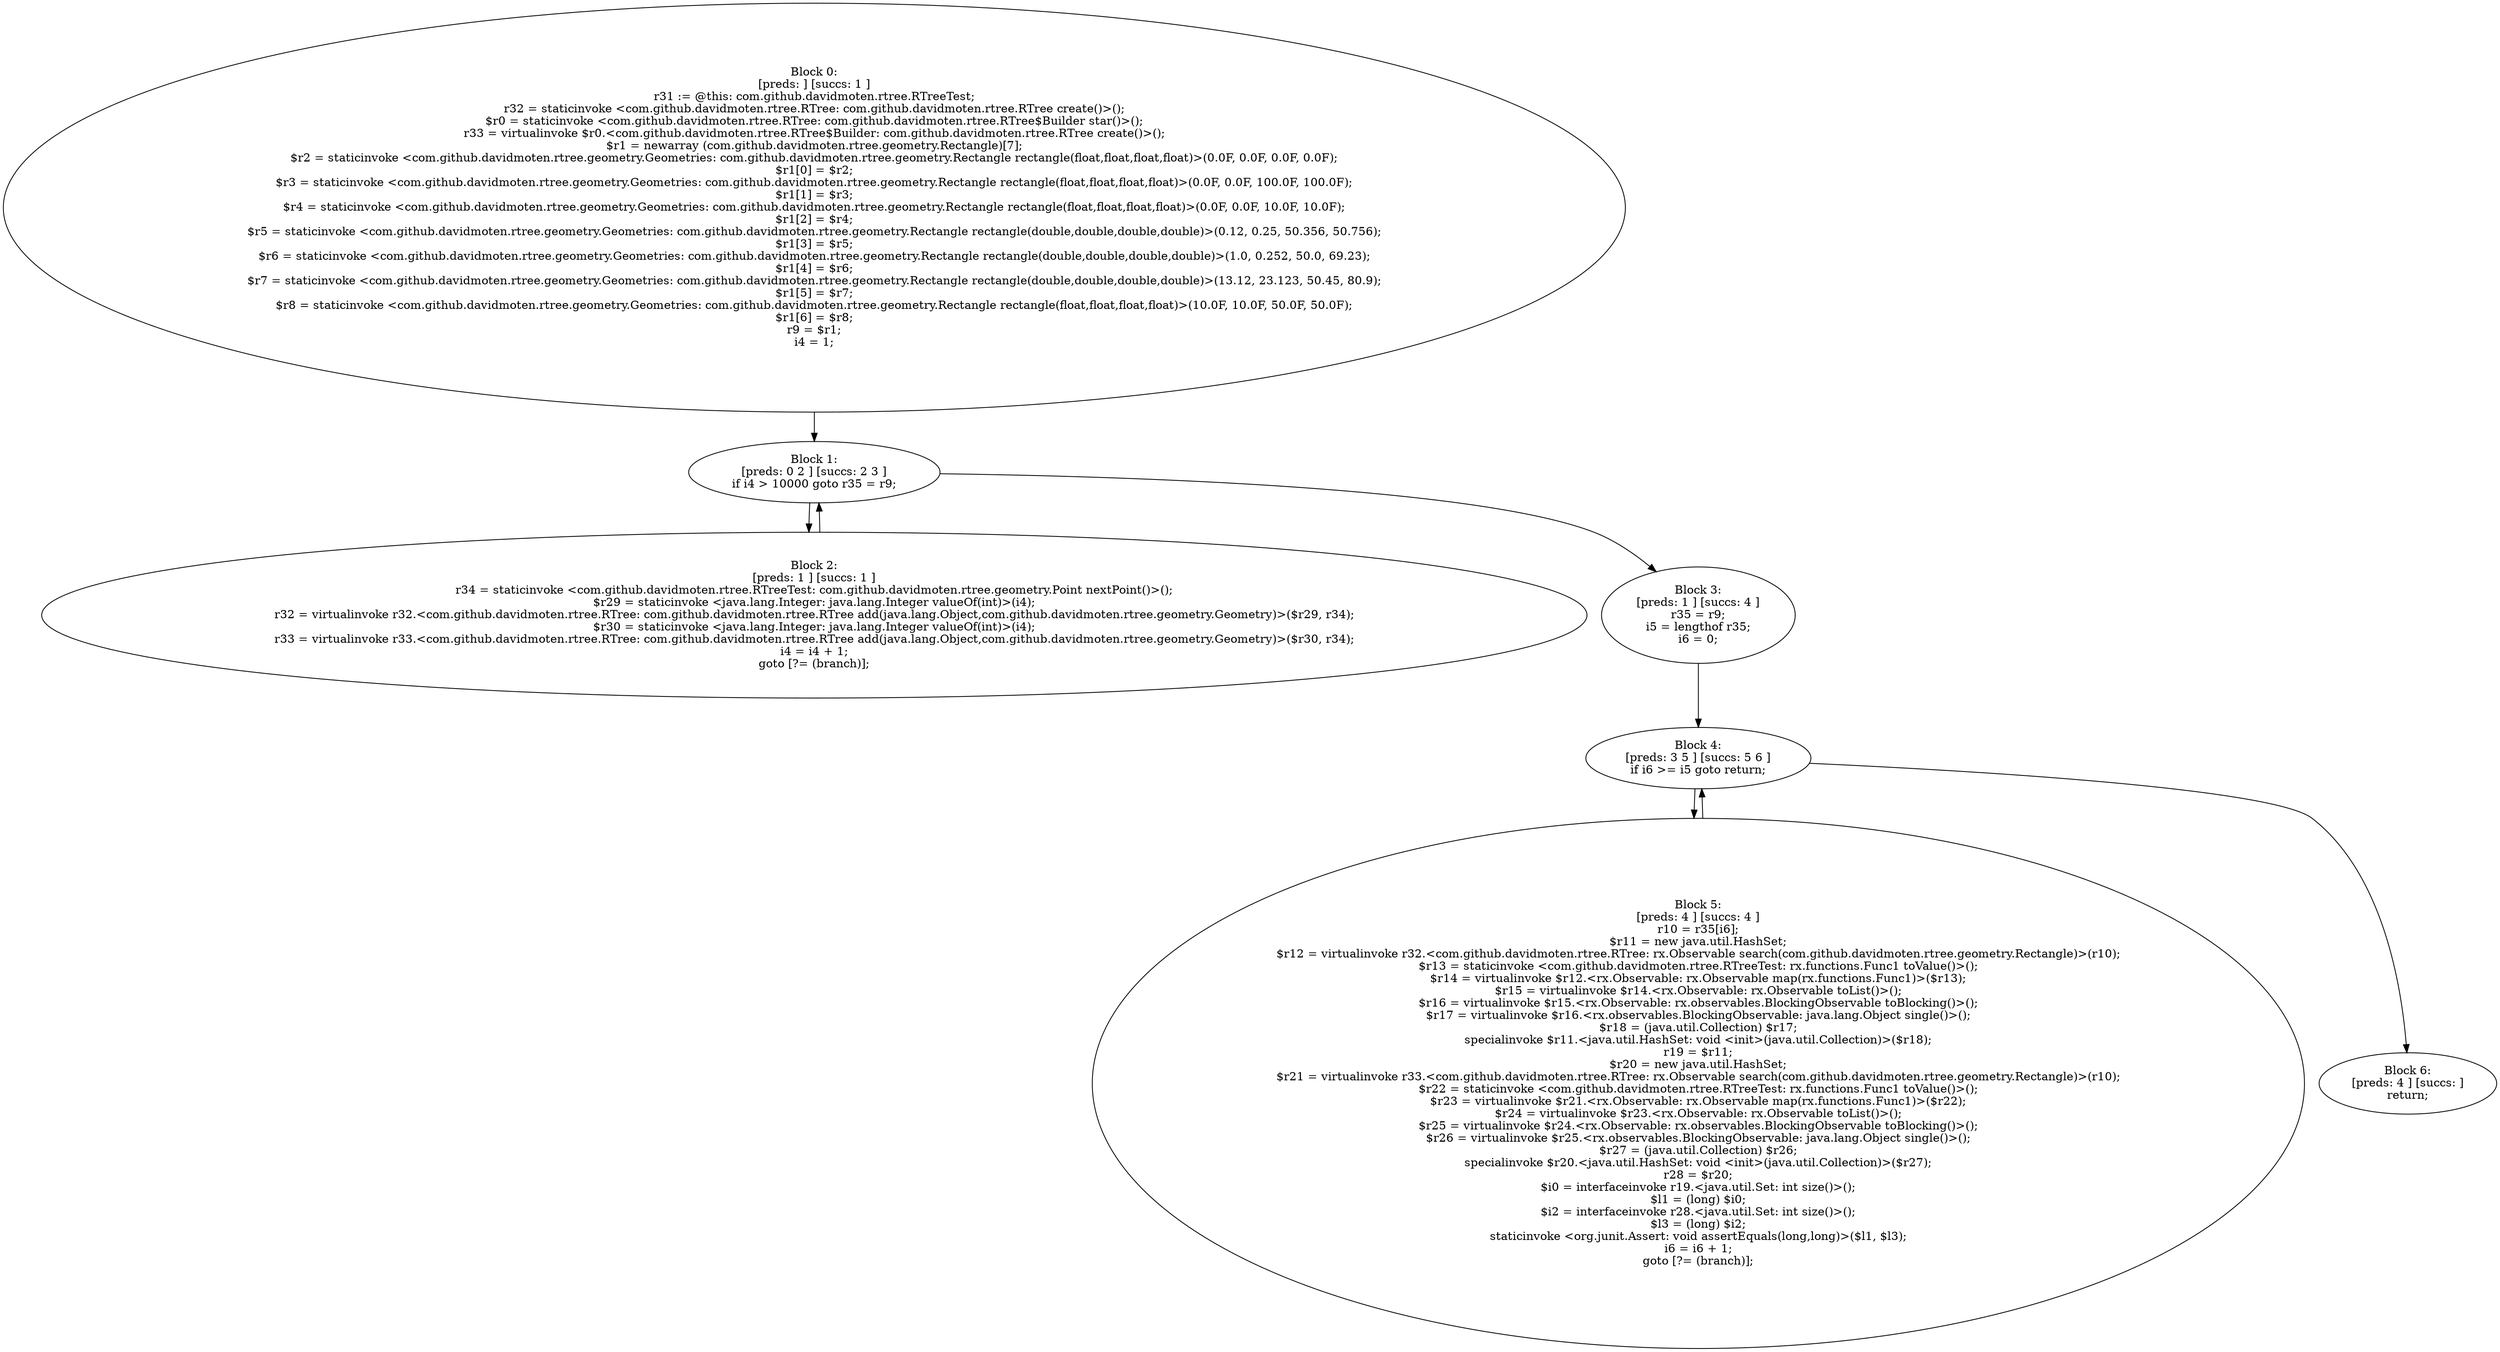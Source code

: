 digraph "unitGraph" {
    "Block 0:
[preds: ] [succs: 1 ]
r31 := @this: com.github.davidmoten.rtree.RTreeTest;
r32 = staticinvoke <com.github.davidmoten.rtree.RTree: com.github.davidmoten.rtree.RTree create()>();
$r0 = staticinvoke <com.github.davidmoten.rtree.RTree: com.github.davidmoten.rtree.RTree$Builder star()>();
r33 = virtualinvoke $r0.<com.github.davidmoten.rtree.RTree$Builder: com.github.davidmoten.rtree.RTree create()>();
$r1 = newarray (com.github.davidmoten.rtree.geometry.Rectangle)[7];
$r2 = staticinvoke <com.github.davidmoten.rtree.geometry.Geometries: com.github.davidmoten.rtree.geometry.Rectangle rectangle(float,float,float,float)>(0.0F, 0.0F, 0.0F, 0.0F);
$r1[0] = $r2;
$r3 = staticinvoke <com.github.davidmoten.rtree.geometry.Geometries: com.github.davidmoten.rtree.geometry.Rectangle rectangle(float,float,float,float)>(0.0F, 0.0F, 100.0F, 100.0F);
$r1[1] = $r3;
$r4 = staticinvoke <com.github.davidmoten.rtree.geometry.Geometries: com.github.davidmoten.rtree.geometry.Rectangle rectangle(float,float,float,float)>(0.0F, 0.0F, 10.0F, 10.0F);
$r1[2] = $r4;
$r5 = staticinvoke <com.github.davidmoten.rtree.geometry.Geometries: com.github.davidmoten.rtree.geometry.Rectangle rectangle(double,double,double,double)>(0.12, 0.25, 50.356, 50.756);
$r1[3] = $r5;
$r6 = staticinvoke <com.github.davidmoten.rtree.geometry.Geometries: com.github.davidmoten.rtree.geometry.Rectangle rectangle(double,double,double,double)>(1.0, 0.252, 50.0, 69.23);
$r1[4] = $r6;
$r7 = staticinvoke <com.github.davidmoten.rtree.geometry.Geometries: com.github.davidmoten.rtree.geometry.Rectangle rectangle(double,double,double,double)>(13.12, 23.123, 50.45, 80.9);
$r1[5] = $r7;
$r8 = staticinvoke <com.github.davidmoten.rtree.geometry.Geometries: com.github.davidmoten.rtree.geometry.Rectangle rectangle(float,float,float,float)>(10.0F, 10.0F, 50.0F, 50.0F);
$r1[6] = $r8;
r9 = $r1;
i4 = 1;
"
    "Block 1:
[preds: 0 2 ] [succs: 2 3 ]
if i4 > 10000 goto r35 = r9;
"
    "Block 2:
[preds: 1 ] [succs: 1 ]
r34 = staticinvoke <com.github.davidmoten.rtree.RTreeTest: com.github.davidmoten.rtree.geometry.Point nextPoint()>();
$r29 = staticinvoke <java.lang.Integer: java.lang.Integer valueOf(int)>(i4);
r32 = virtualinvoke r32.<com.github.davidmoten.rtree.RTree: com.github.davidmoten.rtree.RTree add(java.lang.Object,com.github.davidmoten.rtree.geometry.Geometry)>($r29, r34);
$r30 = staticinvoke <java.lang.Integer: java.lang.Integer valueOf(int)>(i4);
r33 = virtualinvoke r33.<com.github.davidmoten.rtree.RTree: com.github.davidmoten.rtree.RTree add(java.lang.Object,com.github.davidmoten.rtree.geometry.Geometry)>($r30, r34);
i4 = i4 + 1;
goto [?= (branch)];
"
    "Block 3:
[preds: 1 ] [succs: 4 ]
r35 = r9;
i5 = lengthof r35;
i6 = 0;
"
    "Block 4:
[preds: 3 5 ] [succs: 5 6 ]
if i6 >= i5 goto return;
"
    "Block 5:
[preds: 4 ] [succs: 4 ]
r10 = r35[i6];
$r11 = new java.util.HashSet;
$r12 = virtualinvoke r32.<com.github.davidmoten.rtree.RTree: rx.Observable search(com.github.davidmoten.rtree.geometry.Rectangle)>(r10);
$r13 = staticinvoke <com.github.davidmoten.rtree.RTreeTest: rx.functions.Func1 toValue()>();
$r14 = virtualinvoke $r12.<rx.Observable: rx.Observable map(rx.functions.Func1)>($r13);
$r15 = virtualinvoke $r14.<rx.Observable: rx.Observable toList()>();
$r16 = virtualinvoke $r15.<rx.Observable: rx.observables.BlockingObservable toBlocking()>();
$r17 = virtualinvoke $r16.<rx.observables.BlockingObservable: java.lang.Object single()>();
$r18 = (java.util.Collection) $r17;
specialinvoke $r11.<java.util.HashSet: void <init>(java.util.Collection)>($r18);
r19 = $r11;
$r20 = new java.util.HashSet;
$r21 = virtualinvoke r33.<com.github.davidmoten.rtree.RTree: rx.Observable search(com.github.davidmoten.rtree.geometry.Rectangle)>(r10);
$r22 = staticinvoke <com.github.davidmoten.rtree.RTreeTest: rx.functions.Func1 toValue()>();
$r23 = virtualinvoke $r21.<rx.Observable: rx.Observable map(rx.functions.Func1)>($r22);
$r24 = virtualinvoke $r23.<rx.Observable: rx.Observable toList()>();
$r25 = virtualinvoke $r24.<rx.Observable: rx.observables.BlockingObservable toBlocking()>();
$r26 = virtualinvoke $r25.<rx.observables.BlockingObservable: java.lang.Object single()>();
$r27 = (java.util.Collection) $r26;
specialinvoke $r20.<java.util.HashSet: void <init>(java.util.Collection)>($r27);
r28 = $r20;
$i0 = interfaceinvoke r19.<java.util.Set: int size()>();
$l1 = (long) $i0;
$i2 = interfaceinvoke r28.<java.util.Set: int size()>();
$l3 = (long) $i2;
staticinvoke <org.junit.Assert: void assertEquals(long,long)>($l1, $l3);
i6 = i6 + 1;
goto [?= (branch)];
"
    "Block 6:
[preds: 4 ] [succs: ]
return;
"
    "Block 0:
[preds: ] [succs: 1 ]
r31 := @this: com.github.davidmoten.rtree.RTreeTest;
r32 = staticinvoke <com.github.davidmoten.rtree.RTree: com.github.davidmoten.rtree.RTree create()>();
$r0 = staticinvoke <com.github.davidmoten.rtree.RTree: com.github.davidmoten.rtree.RTree$Builder star()>();
r33 = virtualinvoke $r0.<com.github.davidmoten.rtree.RTree$Builder: com.github.davidmoten.rtree.RTree create()>();
$r1 = newarray (com.github.davidmoten.rtree.geometry.Rectangle)[7];
$r2 = staticinvoke <com.github.davidmoten.rtree.geometry.Geometries: com.github.davidmoten.rtree.geometry.Rectangle rectangle(float,float,float,float)>(0.0F, 0.0F, 0.0F, 0.0F);
$r1[0] = $r2;
$r3 = staticinvoke <com.github.davidmoten.rtree.geometry.Geometries: com.github.davidmoten.rtree.geometry.Rectangle rectangle(float,float,float,float)>(0.0F, 0.0F, 100.0F, 100.0F);
$r1[1] = $r3;
$r4 = staticinvoke <com.github.davidmoten.rtree.geometry.Geometries: com.github.davidmoten.rtree.geometry.Rectangle rectangle(float,float,float,float)>(0.0F, 0.0F, 10.0F, 10.0F);
$r1[2] = $r4;
$r5 = staticinvoke <com.github.davidmoten.rtree.geometry.Geometries: com.github.davidmoten.rtree.geometry.Rectangle rectangle(double,double,double,double)>(0.12, 0.25, 50.356, 50.756);
$r1[3] = $r5;
$r6 = staticinvoke <com.github.davidmoten.rtree.geometry.Geometries: com.github.davidmoten.rtree.geometry.Rectangle rectangle(double,double,double,double)>(1.0, 0.252, 50.0, 69.23);
$r1[4] = $r6;
$r7 = staticinvoke <com.github.davidmoten.rtree.geometry.Geometries: com.github.davidmoten.rtree.geometry.Rectangle rectangle(double,double,double,double)>(13.12, 23.123, 50.45, 80.9);
$r1[5] = $r7;
$r8 = staticinvoke <com.github.davidmoten.rtree.geometry.Geometries: com.github.davidmoten.rtree.geometry.Rectangle rectangle(float,float,float,float)>(10.0F, 10.0F, 50.0F, 50.0F);
$r1[6] = $r8;
r9 = $r1;
i4 = 1;
"->"Block 1:
[preds: 0 2 ] [succs: 2 3 ]
if i4 > 10000 goto r35 = r9;
";
    "Block 1:
[preds: 0 2 ] [succs: 2 3 ]
if i4 > 10000 goto r35 = r9;
"->"Block 2:
[preds: 1 ] [succs: 1 ]
r34 = staticinvoke <com.github.davidmoten.rtree.RTreeTest: com.github.davidmoten.rtree.geometry.Point nextPoint()>();
$r29 = staticinvoke <java.lang.Integer: java.lang.Integer valueOf(int)>(i4);
r32 = virtualinvoke r32.<com.github.davidmoten.rtree.RTree: com.github.davidmoten.rtree.RTree add(java.lang.Object,com.github.davidmoten.rtree.geometry.Geometry)>($r29, r34);
$r30 = staticinvoke <java.lang.Integer: java.lang.Integer valueOf(int)>(i4);
r33 = virtualinvoke r33.<com.github.davidmoten.rtree.RTree: com.github.davidmoten.rtree.RTree add(java.lang.Object,com.github.davidmoten.rtree.geometry.Geometry)>($r30, r34);
i4 = i4 + 1;
goto [?= (branch)];
";
    "Block 1:
[preds: 0 2 ] [succs: 2 3 ]
if i4 > 10000 goto r35 = r9;
"->"Block 3:
[preds: 1 ] [succs: 4 ]
r35 = r9;
i5 = lengthof r35;
i6 = 0;
";
    "Block 2:
[preds: 1 ] [succs: 1 ]
r34 = staticinvoke <com.github.davidmoten.rtree.RTreeTest: com.github.davidmoten.rtree.geometry.Point nextPoint()>();
$r29 = staticinvoke <java.lang.Integer: java.lang.Integer valueOf(int)>(i4);
r32 = virtualinvoke r32.<com.github.davidmoten.rtree.RTree: com.github.davidmoten.rtree.RTree add(java.lang.Object,com.github.davidmoten.rtree.geometry.Geometry)>($r29, r34);
$r30 = staticinvoke <java.lang.Integer: java.lang.Integer valueOf(int)>(i4);
r33 = virtualinvoke r33.<com.github.davidmoten.rtree.RTree: com.github.davidmoten.rtree.RTree add(java.lang.Object,com.github.davidmoten.rtree.geometry.Geometry)>($r30, r34);
i4 = i4 + 1;
goto [?= (branch)];
"->"Block 1:
[preds: 0 2 ] [succs: 2 3 ]
if i4 > 10000 goto r35 = r9;
";
    "Block 3:
[preds: 1 ] [succs: 4 ]
r35 = r9;
i5 = lengthof r35;
i6 = 0;
"->"Block 4:
[preds: 3 5 ] [succs: 5 6 ]
if i6 >= i5 goto return;
";
    "Block 4:
[preds: 3 5 ] [succs: 5 6 ]
if i6 >= i5 goto return;
"->"Block 5:
[preds: 4 ] [succs: 4 ]
r10 = r35[i6];
$r11 = new java.util.HashSet;
$r12 = virtualinvoke r32.<com.github.davidmoten.rtree.RTree: rx.Observable search(com.github.davidmoten.rtree.geometry.Rectangle)>(r10);
$r13 = staticinvoke <com.github.davidmoten.rtree.RTreeTest: rx.functions.Func1 toValue()>();
$r14 = virtualinvoke $r12.<rx.Observable: rx.Observable map(rx.functions.Func1)>($r13);
$r15 = virtualinvoke $r14.<rx.Observable: rx.Observable toList()>();
$r16 = virtualinvoke $r15.<rx.Observable: rx.observables.BlockingObservable toBlocking()>();
$r17 = virtualinvoke $r16.<rx.observables.BlockingObservable: java.lang.Object single()>();
$r18 = (java.util.Collection) $r17;
specialinvoke $r11.<java.util.HashSet: void <init>(java.util.Collection)>($r18);
r19 = $r11;
$r20 = new java.util.HashSet;
$r21 = virtualinvoke r33.<com.github.davidmoten.rtree.RTree: rx.Observable search(com.github.davidmoten.rtree.geometry.Rectangle)>(r10);
$r22 = staticinvoke <com.github.davidmoten.rtree.RTreeTest: rx.functions.Func1 toValue()>();
$r23 = virtualinvoke $r21.<rx.Observable: rx.Observable map(rx.functions.Func1)>($r22);
$r24 = virtualinvoke $r23.<rx.Observable: rx.Observable toList()>();
$r25 = virtualinvoke $r24.<rx.Observable: rx.observables.BlockingObservable toBlocking()>();
$r26 = virtualinvoke $r25.<rx.observables.BlockingObservable: java.lang.Object single()>();
$r27 = (java.util.Collection) $r26;
specialinvoke $r20.<java.util.HashSet: void <init>(java.util.Collection)>($r27);
r28 = $r20;
$i0 = interfaceinvoke r19.<java.util.Set: int size()>();
$l1 = (long) $i0;
$i2 = interfaceinvoke r28.<java.util.Set: int size()>();
$l3 = (long) $i2;
staticinvoke <org.junit.Assert: void assertEquals(long,long)>($l1, $l3);
i6 = i6 + 1;
goto [?= (branch)];
";
    "Block 4:
[preds: 3 5 ] [succs: 5 6 ]
if i6 >= i5 goto return;
"->"Block 6:
[preds: 4 ] [succs: ]
return;
";
    "Block 5:
[preds: 4 ] [succs: 4 ]
r10 = r35[i6];
$r11 = new java.util.HashSet;
$r12 = virtualinvoke r32.<com.github.davidmoten.rtree.RTree: rx.Observable search(com.github.davidmoten.rtree.geometry.Rectangle)>(r10);
$r13 = staticinvoke <com.github.davidmoten.rtree.RTreeTest: rx.functions.Func1 toValue()>();
$r14 = virtualinvoke $r12.<rx.Observable: rx.Observable map(rx.functions.Func1)>($r13);
$r15 = virtualinvoke $r14.<rx.Observable: rx.Observable toList()>();
$r16 = virtualinvoke $r15.<rx.Observable: rx.observables.BlockingObservable toBlocking()>();
$r17 = virtualinvoke $r16.<rx.observables.BlockingObservable: java.lang.Object single()>();
$r18 = (java.util.Collection) $r17;
specialinvoke $r11.<java.util.HashSet: void <init>(java.util.Collection)>($r18);
r19 = $r11;
$r20 = new java.util.HashSet;
$r21 = virtualinvoke r33.<com.github.davidmoten.rtree.RTree: rx.Observable search(com.github.davidmoten.rtree.geometry.Rectangle)>(r10);
$r22 = staticinvoke <com.github.davidmoten.rtree.RTreeTest: rx.functions.Func1 toValue()>();
$r23 = virtualinvoke $r21.<rx.Observable: rx.Observable map(rx.functions.Func1)>($r22);
$r24 = virtualinvoke $r23.<rx.Observable: rx.Observable toList()>();
$r25 = virtualinvoke $r24.<rx.Observable: rx.observables.BlockingObservable toBlocking()>();
$r26 = virtualinvoke $r25.<rx.observables.BlockingObservable: java.lang.Object single()>();
$r27 = (java.util.Collection) $r26;
specialinvoke $r20.<java.util.HashSet: void <init>(java.util.Collection)>($r27);
r28 = $r20;
$i0 = interfaceinvoke r19.<java.util.Set: int size()>();
$l1 = (long) $i0;
$i2 = interfaceinvoke r28.<java.util.Set: int size()>();
$l3 = (long) $i2;
staticinvoke <org.junit.Assert: void assertEquals(long,long)>($l1, $l3);
i6 = i6 + 1;
goto [?= (branch)];
"->"Block 4:
[preds: 3 5 ] [succs: 5 6 ]
if i6 >= i5 goto return;
";
}
